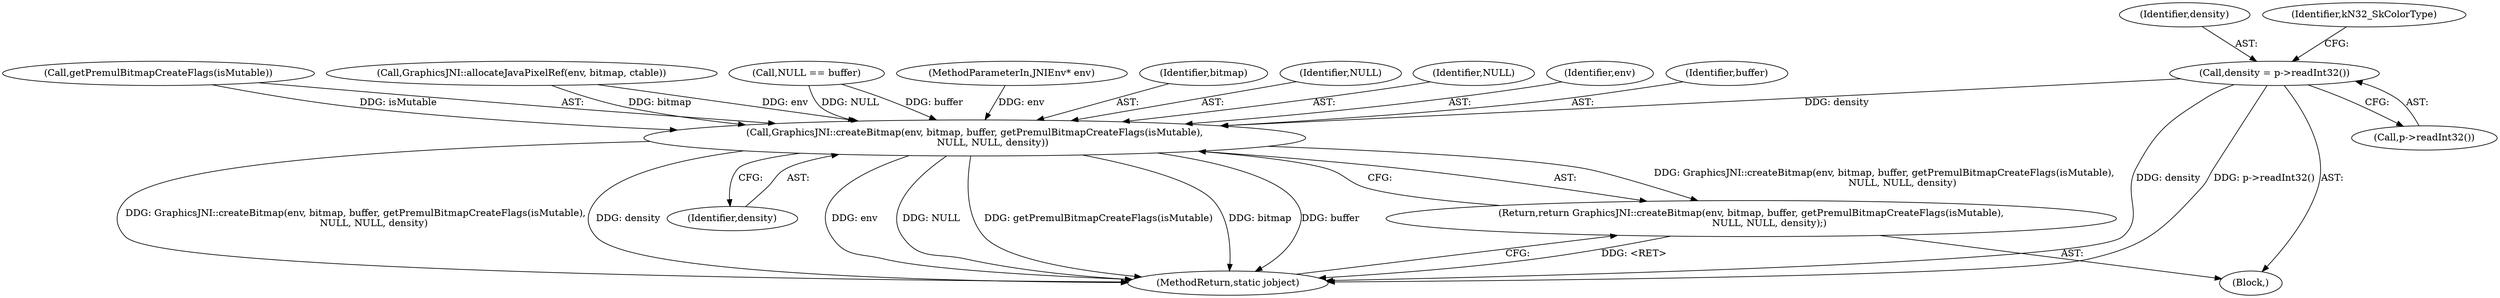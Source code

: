 digraph "0_Android_d44e5bde18a41beda39d49189bef7f2ba7c8f3cb@API" {
"1000151" [label="(Call,density = p->readInt32())"];
"1000274" [label="(Call,GraphicsJNI::createBitmap(env, bitmap, buffer, getPremulBitmapCreateFlags(isMutable),\n            NULL, NULL, density))"];
"1000273" [label="(Return,return GraphicsJNI::createBitmap(env, bitmap, buffer, getPremulBitmapCreateFlags(isMutable),\n            NULL, NULL, density);)"];
"1000151" [label="(Call,density = p->readInt32())"];
"1000104" [label="(Block,)"];
"1000152" [label="(Identifier,density)"];
"1000157" [label="(Identifier,kN32_SkColorType)"];
"1000274" [label="(Call,GraphicsJNI::createBitmap(env, bitmap, buffer, getPremulBitmapCreateFlags(isMutable),\n            NULL, NULL, density))"];
"1000281" [label="(Identifier,NULL)"];
"1000275" [label="(Identifier,env)"];
"1000277" [label="(Identifier,buffer)"];
"1000278" [label="(Call,getPremulBitmapCreateFlags(isMutable))"];
"1000227" [label="(Call,GraphicsJNI::allocateJavaPixelRef(env, bitmap, ctable))"];
"1000232" [label="(Call,NULL == buffer)"];
"1000101" [label="(MethodParameterIn,JNIEnv* env)"];
"1000282" [label="(Identifier,density)"];
"1000273" [label="(Return,return GraphicsJNI::createBitmap(env, bitmap, buffer, getPremulBitmapCreateFlags(isMutable),\n            NULL, NULL, density);)"];
"1000283" [label="(MethodReturn,static jobject)"];
"1000276" [label="(Identifier,bitmap)"];
"1000153" [label="(Call,p->readInt32())"];
"1000280" [label="(Identifier,NULL)"];
"1000151" -> "1000104"  [label="AST: "];
"1000151" -> "1000153"  [label="CFG: "];
"1000152" -> "1000151"  [label="AST: "];
"1000153" -> "1000151"  [label="AST: "];
"1000157" -> "1000151"  [label="CFG: "];
"1000151" -> "1000283"  [label="DDG: density"];
"1000151" -> "1000283"  [label="DDG: p->readInt32()"];
"1000151" -> "1000274"  [label="DDG: density"];
"1000274" -> "1000273"  [label="AST: "];
"1000274" -> "1000282"  [label="CFG: "];
"1000275" -> "1000274"  [label="AST: "];
"1000276" -> "1000274"  [label="AST: "];
"1000277" -> "1000274"  [label="AST: "];
"1000278" -> "1000274"  [label="AST: "];
"1000280" -> "1000274"  [label="AST: "];
"1000281" -> "1000274"  [label="AST: "];
"1000282" -> "1000274"  [label="AST: "];
"1000273" -> "1000274"  [label="CFG: "];
"1000274" -> "1000283"  [label="DDG: density"];
"1000274" -> "1000283"  [label="DDG: env"];
"1000274" -> "1000283"  [label="DDG: NULL"];
"1000274" -> "1000283"  [label="DDG: GraphicsJNI::createBitmap(env, bitmap, buffer, getPremulBitmapCreateFlags(isMutable),\n            NULL, NULL, density)"];
"1000274" -> "1000283"  [label="DDG: getPremulBitmapCreateFlags(isMutable)"];
"1000274" -> "1000283"  [label="DDG: bitmap"];
"1000274" -> "1000283"  [label="DDG: buffer"];
"1000274" -> "1000273"  [label="DDG: GraphicsJNI::createBitmap(env, bitmap, buffer, getPremulBitmapCreateFlags(isMutable),\n            NULL, NULL, density)"];
"1000227" -> "1000274"  [label="DDG: env"];
"1000227" -> "1000274"  [label="DDG: bitmap"];
"1000101" -> "1000274"  [label="DDG: env"];
"1000232" -> "1000274"  [label="DDG: buffer"];
"1000232" -> "1000274"  [label="DDG: NULL"];
"1000278" -> "1000274"  [label="DDG: isMutable"];
"1000273" -> "1000104"  [label="AST: "];
"1000283" -> "1000273"  [label="CFG: "];
"1000273" -> "1000283"  [label="DDG: <RET>"];
}
